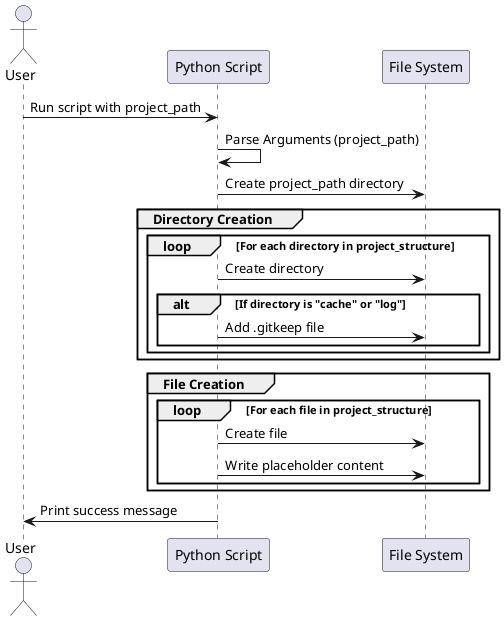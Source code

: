 @startuml seq
actor User as U
participant "Python Script" as PS
participant "File System" as FS

U -> PS : Run script with project_path
PS -> PS : Parse Arguments (project_path)
PS -> FS : Create project_path directory

group Directory Creation
    loop For each directory in project_structure
        PS -> FS : Create directory
        alt If directory is "cache" or "log"
            PS -> FS : Add .gitkeep file
        end
    end
end

group File Creation
    loop For each file in project_structure
        PS -> FS : Create file
        PS -> FS : Write placeholder content
    end
end

PS -> U : Print success message
@enduml
